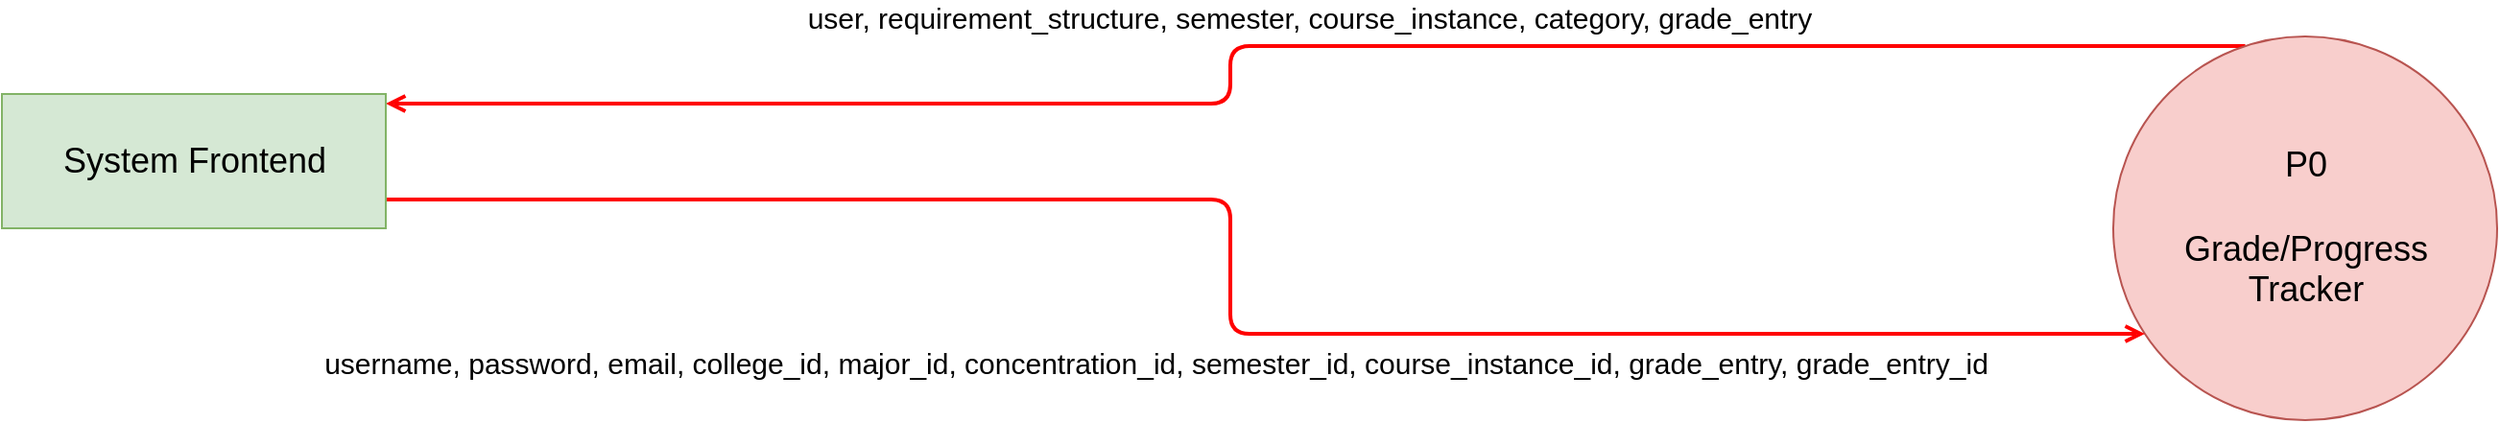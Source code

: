 <?xml version="1.0" encoding="UTF-8"?>
<mxfile version="12.1.7" type="device" pages="1"><diagram id="ERJzKOh9QqbwBpKRwYWY" name="Level 0 DFD"><mxGraphModel dx="1106" dy="-97" grid="1" gridSize="10" guides="1" tooltips="1" connect="1" arrows="1" fold="1" page="1" pageScale="1" pageWidth="850" pageHeight="1100" math="0" shadow="0"><root><mxCell id="0"/><mxCell id="1" parent="0"/><mxCell id="dtWBi6NdfBR5w0PqbxKl-2" value="&lt;font style=&quot;font-size: 15px&quot;&gt;user, requirement_structure, semester, course_instance, category, grade_entry&lt;/font&gt;" style="edgeStyle=orthogonalEdgeStyle;rounded=1;orthogonalLoop=1;jettySize=auto;html=1;endArrow=open;endFill=0;strokeColor=#FF0000;strokeWidth=2;" parent="1" source="dtWBi6NdfBR5w0PqbxKl-3" target="dtWBi6NdfBR5w0PqbxKl-5" edge="1"><mxGeometry x="-0.023" y="-15" relative="1" as="geometry"><Array as="points"><mxPoint x="839" y="1545"/><mxPoint x="839" y="1575"/></Array><mxPoint as="offset"/></mxGeometry></mxCell><mxCell id="dtWBi6NdfBR5w0PqbxKl-3" value="P0&lt;br&gt;&lt;br&gt;Grade/Progress&lt;br&gt;Tracker" style="shape=ellipse;html=1;dashed=0;whitespace=wrap;aspect=fixed;perimeter=ellipsePerimeter;fillColor=#f8cecc;strokeColor=#b85450;fontSize=18;" parent="1" vertex="1"><mxGeometry x="1299" y="1540" width="200" height="200" as="geometry"/></mxCell><mxCell id="dtWBi6NdfBR5w0PqbxKl-4" value="&lt;font style=&quot;font-size: 15px&quot;&gt;username, password, email, college_id, major_id, concentration_id, semester_id, course_instance_id, grade_entry, grade_entry_id&lt;/font&gt;" style="edgeStyle=orthogonalEdgeStyle;rounded=1;orthogonalLoop=1;jettySize=auto;html=1;strokeColor=#FF0000;endArrow=open;endFill=0;strokeWidth=2;" parent="1" source="dtWBi6NdfBR5w0PqbxKl-5" target="dtWBi6NdfBR5w0PqbxKl-3" edge="1"><mxGeometry x="0.034" y="-42" relative="1" as="geometry"><Array as="points"><mxPoint x="839" y="1625"/><mxPoint x="839" y="1695"/></Array><mxPoint x="-39" y="-27" as="offset"/></mxGeometry></mxCell><mxCell id="dtWBi6NdfBR5w0PqbxKl-5" value="System Frontend" style="html=1;dashed=0;whitespace=wrap;fillColor=#d5e8d4;strokeColor=#82b366;fontSize=18;" parent="1" vertex="1"><mxGeometry x="199" y="1570" width="200" height="70" as="geometry"/></mxCell></root></mxGraphModel></diagram></mxfile>